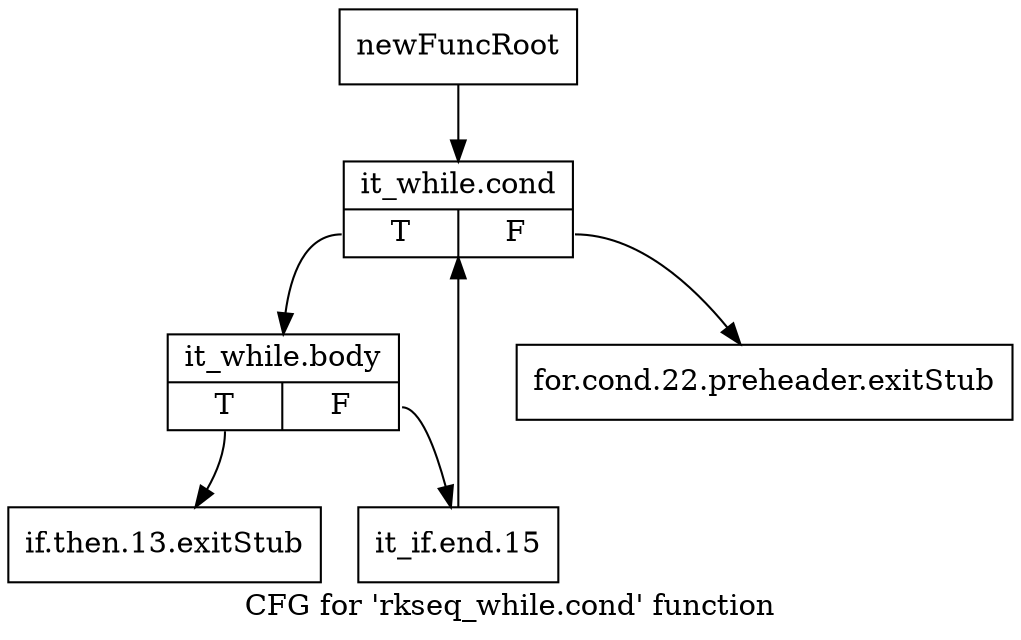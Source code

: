 digraph "CFG for 'rkseq_while.cond' function" {
	label="CFG for 'rkseq_while.cond' function";

	Node0x33aa9e0 [shape=record,label="{newFuncRoot}"];
	Node0x33aa9e0 -> Node0x33aaad0;
	Node0x33aaa30 [shape=record,label="{for.cond.22.preheader.exitStub}"];
	Node0x33aaa80 [shape=record,label="{if.then.13.exitStub}"];
	Node0x33aaad0 [shape=record,label="{it_while.cond|{<s0>T|<s1>F}}"];
	Node0x33aaad0:s0 -> Node0x33aab20;
	Node0x33aaad0:s1 -> Node0x33aaa30;
	Node0x33aab20 [shape=record,label="{it_while.body|{<s0>T|<s1>F}}"];
	Node0x33aab20:s0 -> Node0x33aaa80;
	Node0x33aab20:s1 -> Node0x33aab70;
	Node0x33aab70 [shape=record,label="{it_if.end.15}"];
	Node0x33aab70 -> Node0x33aaad0;
}
